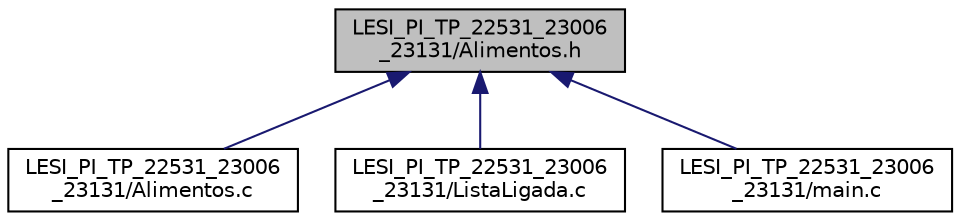 digraph "LESI_PI_TP_22531_23006_23131/Alimentos.h"
{
 // LATEX_PDF_SIZE
  edge [fontname="Helvetica",fontsize="10",labelfontname="Helvetica",labelfontsize="10"];
  node [fontname="Helvetica",fontsize="10",shape=record];
  Node1 [label="LESI_PI_TP_22531_23006\l_23131/Alimentos.h",height=0.2,width=0.4,color="black", fillcolor="grey75", style="filled", fontcolor="black",tooltip=" "];
  Node1 -> Node2 [dir="back",color="midnightblue",fontsize="10",style="solid",fontname="Helvetica"];
  Node2 [label="LESI_PI_TP_22531_23006\l_23131/Alimentos.c",height=0.2,width=0.4,color="black", fillcolor="white", style="filled",URL="$Alimentos_8c.html",tooltip=" "];
  Node1 -> Node3 [dir="back",color="midnightblue",fontsize="10",style="solid",fontname="Helvetica"];
  Node3 [label="LESI_PI_TP_22531_23006\l_23131/ListaLigada.c",height=0.2,width=0.4,color="black", fillcolor="white", style="filled",URL="$ListaLigada_8c.html",tooltip=" "];
  Node1 -> Node4 [dir="back",color="midnightblue",fontsize="10",style="solid",fontname="Helvetica"];
  Node4 [label="LESI_PI_TP_22531_23006\l_23131/main.c",height=0.2,width=0.4,color="black", fillcolor="white", style="filled",URL="$main_8c.html",tooltip=" "];
}
